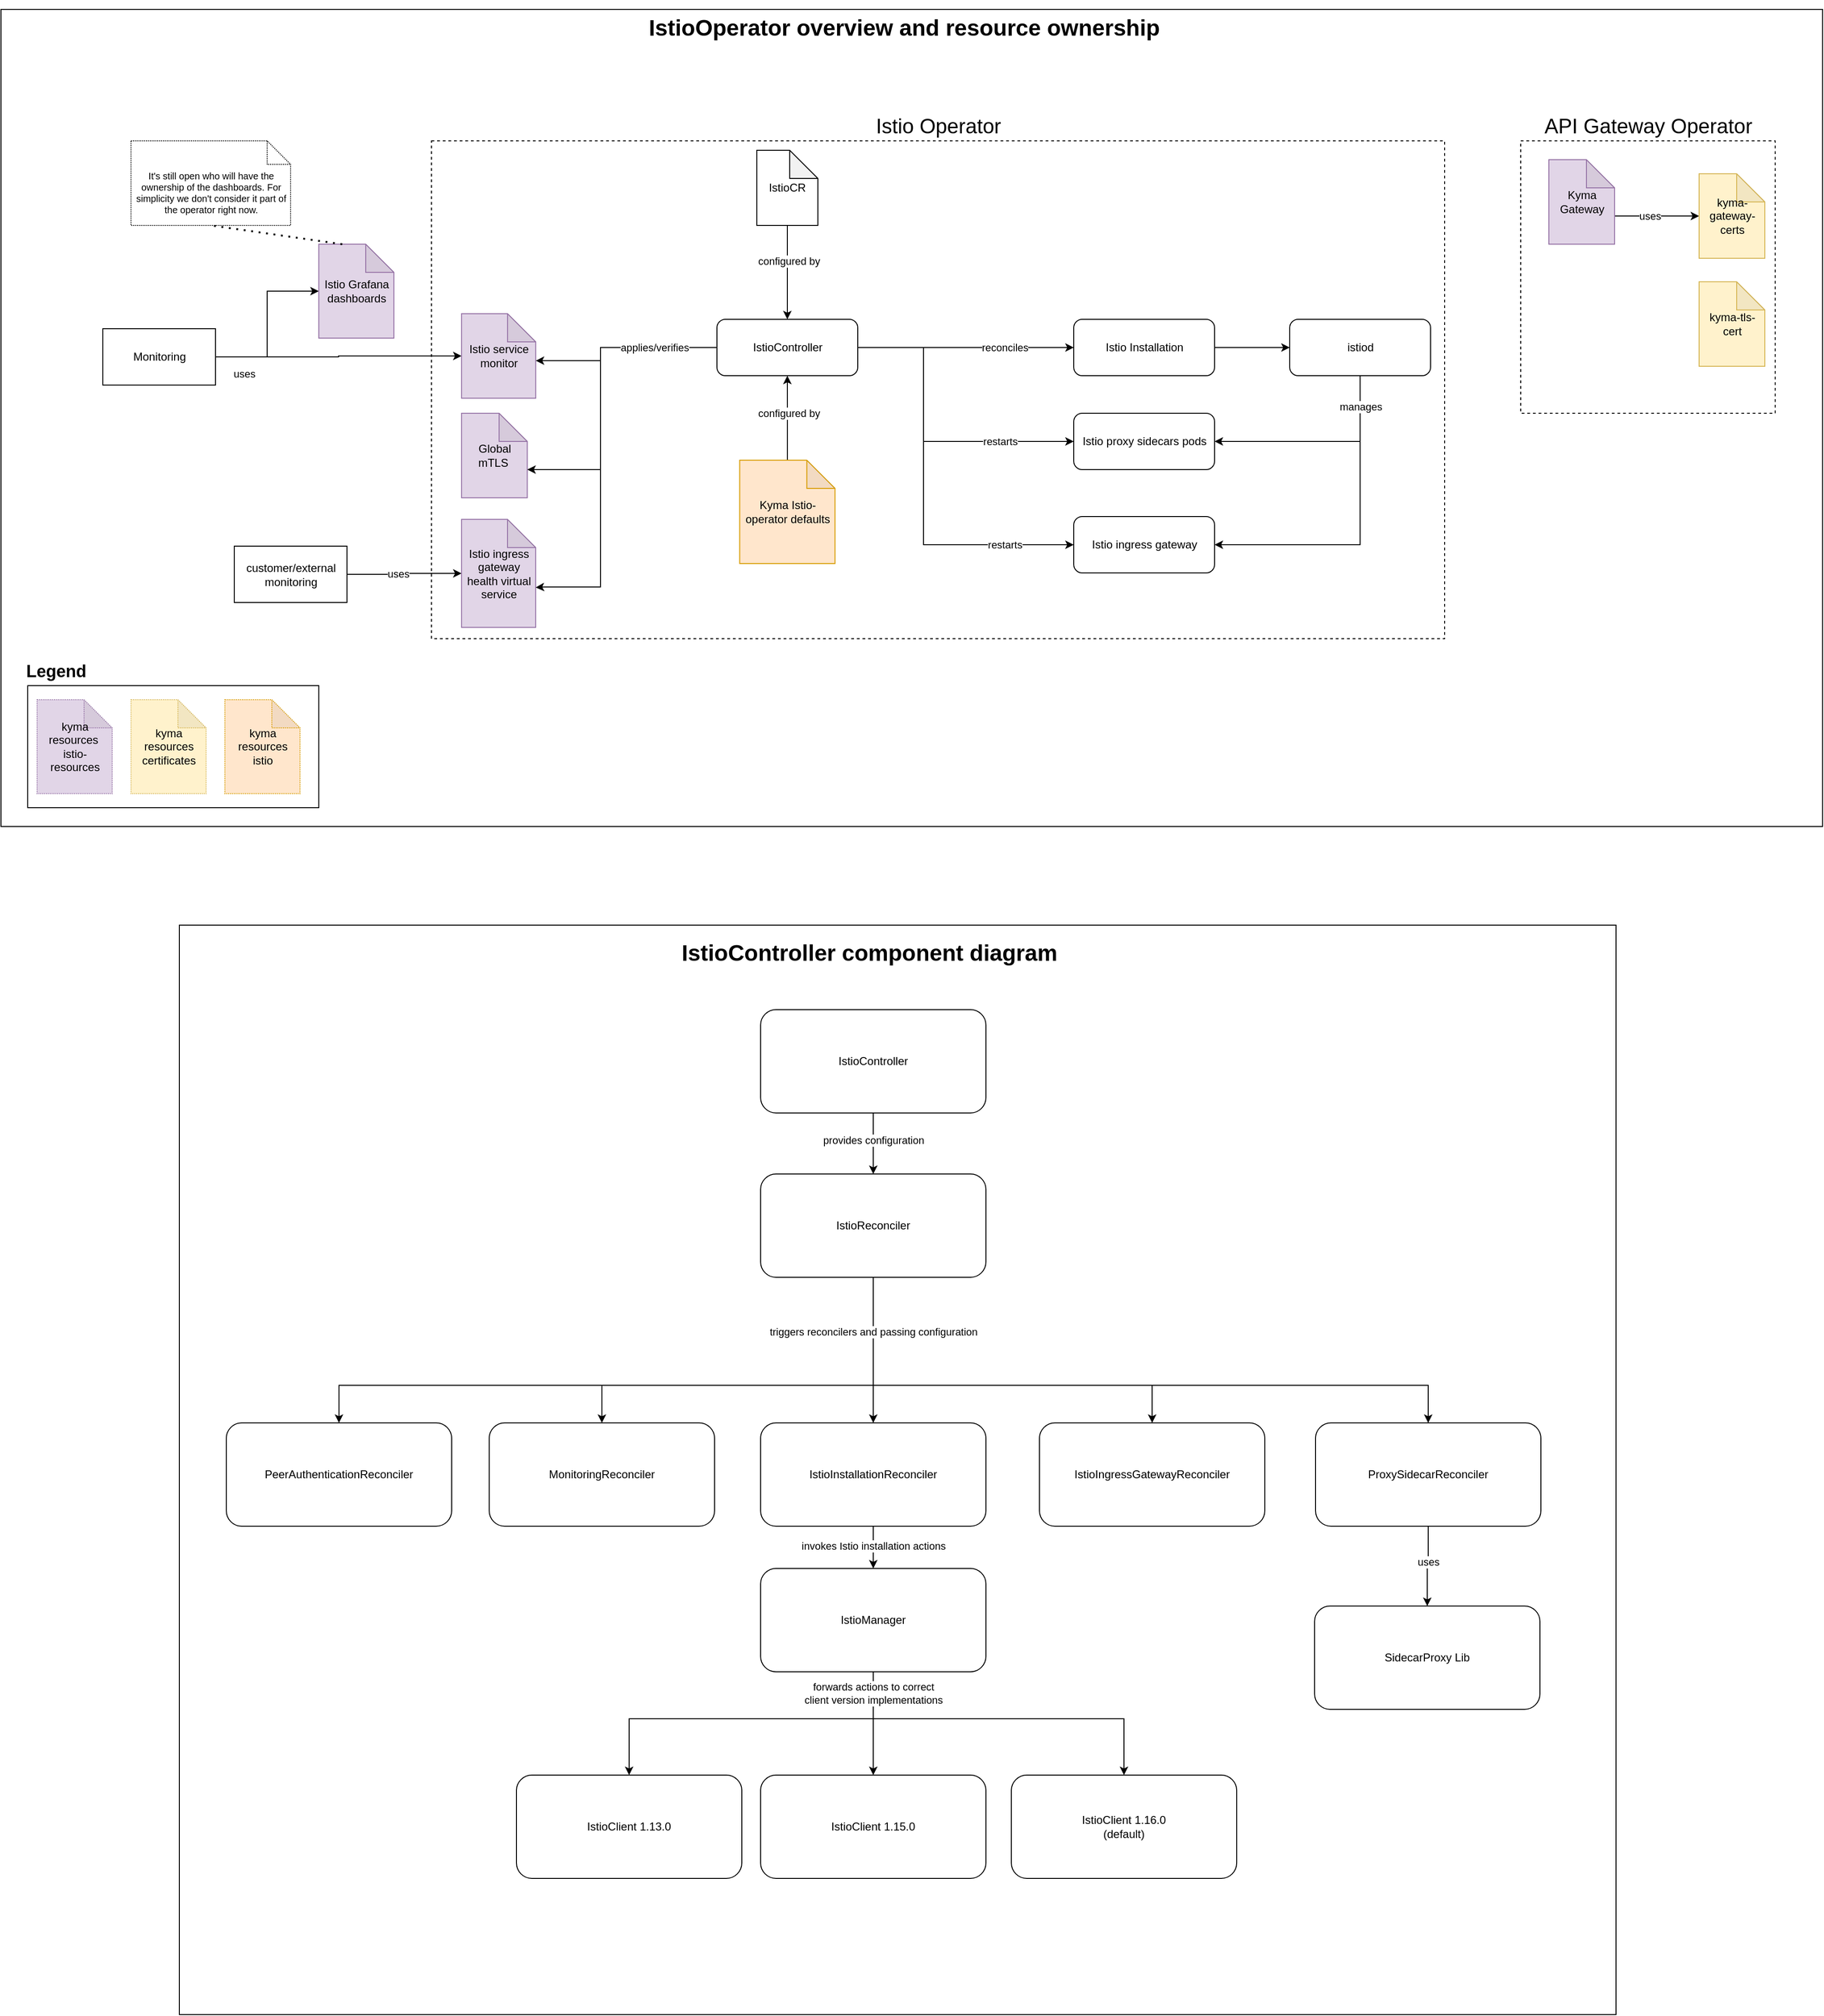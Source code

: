 <mxfile version="20.5.3" type="embed"><diagram id="23iRSUPoRavnBvh4doch" name="Page-1"><mxGraphModel dx="2233" dy="1214" grid="1" gridSize="10" guides="1" tooltips="1" connect="1" arrows="1" fold="1" page="1" pageScale="1" pageWidth="827" pageHeight="1169" math="0" shadow="0"><root><mxCell id="0"/><mxCell id="1" parent="0"/><mxCell id="175" value="" style="rounded=0;whiteSpace=wrap;html=1;fillColor=none;" vertex="1" parent="1"><mxGeometry x="270" y="80" width="1940" height="870" as="geometry"/></mxCell><mxCell id="174" value="" style="rounded=0;whiteSpace=wrap;html=1;fillColor=none;" vertex="1" parent="1"><mxGeometry x="460" y="1055" width="1530" height="1160" as="geometry"/></mxCell><mxCell id="156" style="edgeStyle=orthogonalEdgeStyle;rounded=0;orthogonalLoop=1;jettySize=auto;html=1;entryX=0;entryY=0.5;entryDx=0;entryDy=0;entryPerimeter=0;" edge="1" parent="1" source="32" target="28"><mxGeometry relative="1" as="geometry"/></mxCell><mxCell id="118" value="API Gateway Operator" style="rounded=0;whiteSpace=wrap;html=1;fillColor=none;labelPosition=center;verticalLabelPosition=top;align=center;verticalAlign=bottom;dashed=1;fontSize=22;" parent="1" vertex="1"><mxGeometry x="1888.5" y="220" width="271" height="290" as="geometry"/></mxCell><mxCell id="38" value="Istio Operator" style="rounded=0;whiteSpace=wrap;html=1;fillColor=none;labelPosition=center;verticalLabelPosition=top;align=center;verticalAlign=bottom;fontSize=22;dashed=1;" parent="1" vertex="1"><mxGeometry x="728.5" y="220" width="1079" height="530" as="geometry"/></mxCell><mxCell id="33" style="edgeStyle=orthogonalEdgeStyle;rounded=0;orthogonalLoop=1;jettySize=auto;html=1;entryX=1;entryY=0.5;entryDx=0;entryDy=0;startArrow=classic;startFill=1;endArrow=none;endFill=0;" parent="1" source="26" target="32" edge="1"><mxGeometry relative="1" as="geometry"/></mxCell><mxCell id="37" value="uses" style="edgeLabel;html=1;align=center;verticalAlign=middle;resizable=0;points=[];" parent="33" vertex="1" connectable="0"><mxGeometry x="0.219" y="1" relative="1" as="geometry"><mxPoint x="-26" y="33" as="offset"/></mxGeometry></mxCell><mxCell id="27" value="Global mTLS&amp;nbsp;" style="shape=note;whiteSpace=wrap;html=1;backgroundOutline=1;darkOpacity=0.05;fillColor=#e1d5e7;strokeColor=#9673a6;" parent="1" vertex="1"><mxGeometry x="760.55" y="510" width="70" height="90" as="geometry"/></mxCell><mxCell id="28" value="Istio service monitor" style="shape=note;whiteSpace=wrap;html=1;backgroundOutline=1;darkOpacity=0.05;fillColor=#e1d5e7;strokeColor=#9673a6;" parent="1" vertex="1"><mxGeometry x="760.55" y="404" width="79" height="90" as="geometry"/></mxCell><mxCell id="43" style="edgeStyle=orthogonalEdgeStyle;rounded=0;orthogonalLoop=1;jettySize=auto;html=1;entryX=1;entryY=0.5;entryDx=0;entryDy=0;fontSize=22;startArrow=classic;startFill=1;endArrow=none;endFill=0;" parent="1" source="29" target="42" edge="1"><mxGeometry relative="1" as="geometry"/></mxCell><mxCell id="44" value="uses" style="edgeLabel;html=1;align=center;verticalAlign=middle;resizable=0;points=[];fontSize=11;" parent="43" vertex="1" connectable="0"><mxGeometry x="0.112" y="-1" relative="1" as="geometry"><mxPoint as="offset"/></mxGeometry></mxCell><mxCell id="29" value="Istio ingress gateway health virtual service" style="shape=note;whiteSpace=wrap;html=1;backgroundOutline=1;darkOpacity=0.05;fillColor=#e1d5e7;strokeColor=#9673a6;" parent="1" vertex="1"><mxGeometry x="760.55" y="623" width="78.95" height="115" as="geometry"/></mxCell><mxCell id="32" value="Monitoring" style="whiteSpace=wrap;html=1;" parent="1" vertex="1"><mxGeometry x="378.5" y="420" width="120" height="60" as="geometry"/></mxCell><mxCell id="61" style="edgeStyle=orthogonalEdgeStyle;rounded=0;orthogonalLoop=1;jettySize=auto;html=1;entryX=0;entryY=0;entryDx=70;entryDy=60;entryPerimeter=0;" parent="1" target="27" edge="1"><mxGeometry relative="1" as="geometry"><mxPoint x="1029.5" y="440.0" as="sourcePoint"/><mxPoint x="888.5" y="730" as="targetPoint"/><Array as="points"><mxPoint x="908.5" y="440"/><mxPoint x="908.5" y="570"/></Array></mxGeometry></mxCell><mxCell id="62" style="edgeStyle=orthogonalEdgeStyle;rounded=0;orthogonalLoop=1;jettySize=auto;html=1;entryX=0;entryY=0;entryDx=78.95;entryDy=72.5;entryPerimeter=0;" parent="1" target="29" edge="1"><mxGeometry relative="1" as="geometry"><mxPoint x="1035.5" y="440" as="sourcePoint"/><mxPoint x="878.5" y="690" as="targetPoint"/><Array as="points"><mxPoint x="908.5" y="440"/><mxPoint x="908.5" y="695"/><mxPoint x="848.5" y="695"/></Array></mxGeometry></mxCell><mxCell id="2" value="IstioController" style="rounded=1;whiteSpace=wrap;html=1;" parent="1" vertex="1"><mxGeometry x="1032.5" y="410" width="150" height="60" as="geometry"/></mxCell><mxCell id="4" style="edgeStyle=orthogonalEdgeStyle;rounded=0;orthogonalLoop=1;jettySize=auto;html=1;entryX=0.5;entryY=0;entryDx=0;entryDy=0;" parent="1" source="3" target="2" edge="1"><mxGeometry relative="1" as="geometry"/></mxCell><mxCell id="5" value="configured by" style="edgeLabel;html=1;align=center;verticalAlign=middle;resizable=0;points=[];" parent="4" vertex="1" connectable="0"><mxGeometry x="-0.243" y="1" relative="1" as="geometry"><mxPoint as="offset"/></mxGeometry></mxCell><mxCell id="3" value="IstioCR" style="shape=note;whiteSpace=wrap;html=1;backgroundOutline=1;darkOpacity=0.05;" parent="1" vertex="1"><mxGeometry x="1075" y="230" width="65" height="80" as="geometry"/></mxCell><mxCell id="6" value="Istio Installation" style="rounded=1;whiteSpace=wrap;html=1;" parent="1" vertex="1"><mxGeometry x="1412.5" y="410" width="150" height="60" as="geometry"/></mxCell><mxCell id="7" style="edgeStyle=orthogonalEdgeStyle;rounded=0;orthogonalLoop=1;jettySize=auto;html=1;entryX=0;entryY=0.5;entryDx=0;entryDy=0;" parent="1" source="2" target="6" edge="1"><mxGeometry relative="1" as="geometry"/></mxCell><mxCell id="9" value="reconciles" style="edgeLabel;html=1;align=center;verticalAlign=middle;resizable=0;points=[];" parent="7" vertex="1" connectable="0"><mxGeometry x="-0.061" y="3" relative="1" as="geometry"><mxPoint x="48" y="3" as="offset"/></mxGeometry></mxCell><mxCell id="10" value="Istio proxy sidecars pods" style="rounded=1;whiteSpace=wrap;html=1;" parent="1" vertex="1"><mxGeometry x="1412.5" y="510" width="150" height="60" as="geometry"/></mxCell><mxCell id="11" style="edgeStyle=orthogonalEdgeStyle;rounded=0;orthogonalLoop=1;jettySize=auto;html=1;entryX=0;entryY=0.5;entryDx=0;entryDy=0;" parent="1" source="2" target="10" edge="1"><mxGeometry relative="1" as="geometry"><Array as="points"><mxPoint x="1252.5" y="440"/><mxPoint x="1252.5" y="540"/></Array></mxGeometry></mxCell><mxCell id="16" value="restarts" style="edgeLabel;html=1;align=center;verticalAlign=middle;resizable=0;points=[];" parent="11" vertex="1" connectable="0"><mxGeometry x="0.521" relative="1" as="geometry"><mxPoint as="offset"/></mxGeometry></mxCell><mxCell id="12" value="Istio ingress gateway" style="rounded=1;whiteSpace=wrap;html=1;" parent="1" vertex="1"><mxGeometry x="1412.5" y="620" width="150" height="60" as="geometry"/></mxCell><mxCell id="13" value="restarts" style="edgeStyle=orthogonalEdgeStyle;rounded=0;orthogonalLoop=1;jettySize=auto;html=1;entryX=0;entryY=0.5;entryDx=0;entryDy=0;" parent="1" source="2" target="12" edge="1"><mxGeometry x="0.664" relative="1" as="geometry"><Array as="points"><mxPoint x="1252.5" y="440"/><mxPoint x="1252.5" y="650"/></Array><mxPoint as="offset"/></mxGeometry></mxCell><mxCell id="20" style="edgeStyle=orthogonalEdgeStyle;rounded=0;orthogonalLoop=1;jettySize=auto;html=1;entryX=1;entryY=0.5;entryDx=0;entryDy=0;" parent="1" source="18" target="10" edge="1"><mxGeometry relative="1" as="geometry"><Array as="points"><mxPoint x="1717.5" y="540"/></Array></mxGeometry></mxCell><mxCell id="21" style="edgeStyle=orthogonalEdgeStyle;rounded=0;orthogonalLoop=1;jettySize=auto;html=1;entryX=1;entryY=0.5;entryDx=0;entryDy=0;" parent="1" source="18" target="12" edge="1"><mxGeometry relative="1" as="geometry"><Array as="points"><mxPoint x="1717.5" y="650"/></Array></mxGeometry></mxCell><mxCell id="22" value="manages" style="edgeLabel;html=1;align=center;verticalAlign=middle;resizable=0;points=[];" parent="21" vertex="1" connectable="0"><mxGeometry x="-0.802" relative="1" as="geometry"><mxPoint as="offset"/></mxGeometry></mxCell><mxCell id="18" value="istiod" style="rounded=1;whiteSpace=wrap;html=1;" parent="1" vertex="1"><mxGeometry x="1642.5" y="410" width="150" height="60" as="geometry"/></mxCell><mxCell id="19" value="" style="edgeStyle=orthogonalEdgeStyle;rounded=0;orthogonalLoop=1;jettySize=auto;html=1;" parent="1" source="6" target="18" edge="1"><mxGeometry relative="1" as="geometry"/></mxCell><mxCell id="26" value="Istio Grafana dashboards" style="shape=note;whiteSpace=wrap;html=1;backgroundOutline=1;darkOpacity=0.05;fillColor=#e1d5e7;strokeColor=#9673a6;" parent="1" vertex="1"><mxGeometry x="608.5" y="330" width="80" height="100" as="geometry"/></mxCell><mxCell id="42" value="customer/external monitoring" style="whiteSpace=wrap;html=1;" parent="1" vertex="1"><mxGeometry x="518.5" y="651.5" width="120" height="60" as="geometry"/></mxCell><mxCell id="146" style="edgeStyle=orthogonalEdgeStyle;rounded=0;orthogonalLoop=1;jettySize=auto;html=1;entryX=0;entryY=0;entryDx=70;entryDy=60;entryPerimeter=0;fontSize=22;startArrow=classic;startFill=1;endArrow=none;endFill=0;" parent="1" source="46" target="145" edge="1"><mxGeometry relative="1" as="geometry"/></mxCell><mxCell id="147" value="uses" style="edgeLabel;html=1;align=center;verticalAlign=middle;resizable=0;points=[];fontSize=11;" parent="146" vertex="1" connectable="0"><mxGeometry x="0.165" relative="1" as="geometry"><mxPoint as="offset"/></mxGeometry></mxCell><mxCell id="46" value="kyma-gateway-certs" style="shape=note;whiteSpace=wrap;html=1;backgroundOutline=1;darkOpacity=0.05;fillColor=#fff2cc;strokeColor=#d6b656;" parent="1" vertex="1"><mxGeometry x="2078.5" y="255" width="70" height="90" as="geometry"/></mxCell><mxCell id="47" value="kyma-tls-cert" style="shape=note;whiteSpace=wrap;html=1;backgroundOutline=1;darkOpacity=0.05;fillColor=#fff2cc;strokeColor=#d6b656;" parent="1" vertex="1"><mxGeometry x="2078.5" y="370" width="70" height="90" as="geometry"/></mxCell><mxCell id="58" style="edgeStyle=orthogonalEdgeStyle;rounded=0;orthogonalLoop=1;jettySize=auto;html=1;entryX=1;entryY=0.556;entryDx=0;entryDy=0;entryPerimeter=0;" parent="1" source="2" target="28" edge="1"><mxGeometry relative="1" as="geometry"><Array as="points"><mxPoint x="908.5" y="440"/><mxPoint x="908.5" y="454"/></Array></mxGeometry></mxCell><mxCell id="60" value="applies/verifies" style="edgeLabel;html=1;align=center;verticalAlign=middle;resizable=0;points=[];" parent="58" vertex="1" connectable="0"><mxGeometry x="-0.626" y="-2" relative="1" as="geometry"><mxPoint x="-28" y="2" as="offset"/></mxGeometry></mxCell><mxCell id="65" style="edgeStyle=orthogonalEdgeStyle;rounded=0;orthogonalLoop=1;jettySize=auto;html=1;entryX=0.5;entryY=1;entryDx=0;entryDy=0;" parent="1" source="63" target="2" edge="1"><mxGeometry relative="1" as="geometry"/></mxCell><mxCell id="66" value="configured by" style="edgeLabel;html=1;align=center;verticalAlign=middle;resizable=0;points=[];" parent="65" vertex="1" connectable="0"><mxGeometry x="0.119" y="-1" relative="1" as="geometry"><mxPoint as="offset"/></mxGeometry></mxCell><mxCell id="63" value="Kyma Istio-operator defaults" style="shape=note;whiteSpace=wrap;html=1;backgroundOutline=1;darkOpacity=0.05;fillColor=#ffe6cc;strokeColor=#d79b00;" parent="1" vertex="1"><mxGeometry x="1056.75" y="560" width="101.5" height="110" as="geometry"/></mxCell><mxCell id="93" value="IstioController" style="rounded=1;whiteSpace=wrap;html=1;" parent="1" vertex="1"><mxGeometry x="1079" y="1145" width="240" height="110" as="geometry"/></mxCell><mxCell id="166" style="edgeStyle=orthogonalEdgeStyle;rounded=0;orthogonalLoop=1;jettySize=auto;html=1;" edge="1" parent="1" source="94" target="148"><mxGeometry relative="1" as="geometry"/></mxCell><mxCell id="167" value="invokes Istio installation actions" style="edgeLabel;html=1;align=center;verticalAlign=middle;resizable=0;points=[];" vertex="1" connectable="0" parent="166"><mxGeometry x="-0.068" relative="1" as="geometry"><mxPoint as="offset"/></mxGeometry></mxCell><mxCell id="94" value="IstioInstallationReconciler" style="rounded=1;whiteSpace=wrap;html=1;" parent="1" vertex="1"><mxGeometry x="1079" y="1585" width="240" height="110" as="geometry"/></mxCell><mxCell id="98" style="edgeStyle=orthogonalEdgeStyle;rounded=0;orthogonalLoop=1;jettySize=auto;html=1;entryX=0.5;entryY=1;entryDx=0;entryDy=0;startArrow=classic;startFill=1;endArrow=none;endFill=0;" parent="1" source="95" target="93" edge="1"><mxGeometry relative="1" as="geometry"/></mxCell><mxCell id="99" value="provides configuration" style="edgeLabel;html=1;align=center;verticalAlign=middle;resizable=0;points=[];" parent="98" vertex="1" connectable="0"><mxGeometry x="0.103" relative="1" as="geometry"><mxPoint as="offset"/></mxGeometry></mxCell><mxCell id="169" style="edgeStyle=orthogonalEdgeStyle;rounded=0;orthogonalLoop=1;jettySize=auto;html=1;entryX=0.5;entryY=0;entryDx=0;entryDy=0;" edge="1" parent="1" source="95" target="160"><mxGeometry relative="1" as="geometry"><Array as="points"><mxPoint x="1199" y="1545"/><mxPoint x="910" y="1545"/></Array></mxGeometry></mxCell><mxCell id="170" style="edgeStyle=orthogonalEdgeStyle;rounded=0;orthogonalLoop=1;jettySize=auto;html=1;entryX=0.5;entryY=0;entryDx=0;entryDy=0;" edge="1" parent="1" source="95" target="94"><mxGeometry relative="1" as="geometry"/></mxCell><mxCell id="172" style="edgeStyle=orthogonalEdgeStyle;rounded=0;orthogonalLoop=1;jettySize=auto;html=1;" edge="1" parent="1" source="95" target="171"><mxGeometry relative="1" as="geometry"><Array as="points"><mxPoint x="1199" y="1545"/><mxPoint x="630" y="1545"/></Array></mxGeometry></mxCell><mxCell id="95" value="IstioReconciler" style="rounded=1;whiteSpace=wrap;html=1;" parent="1" vertex="1"><mxGeometry x="1079" y="1320" width="240" height="110" as="geometry"/></mxCell><mxCell id="105" style="edgeStyle=orthogonalEdgeStyle;rounded=0;orthogonalLoop=1;jettySize=auto;html=1;entryX=0.5;entryY=1;entryDx=0;entryDy=0;startArrow=classic;startFill=1;endArrow=none;endFill=0;" parent="1" source="102" target="103" edge="1"><mxGeometry relative="1" as="geometry"/></mxCell><mxCell id="106" value="uses" style="edgeLabel;html=1;align=center;verticalAlign=middle;resizable=0;points=[];" parent="105" vertex="1" connectable="0"><mxGeometry x="0.117" relative="1" as="geometry"><mxPoint as="offset"/></mxGeometry></mxCell><mxCell id="102" value="SidecarProxy Lib" style="rounded=1;whiteSpace=wrap;html=1;" parent="1" vertex="1"><mxGeometry x="1669" y="1780" width="240" height="110" as="geometry"/></mxCell><mxCell id="110" style="edgeStyle=orthogonalEdgeStyle;rounded=0;orthogonalLoop=1;jettySize=auto;html=1;entryX=0.5;entryY=1;entryDx=0;entryDy=0;startArrow=classic;startFill=1;endArrow=none;endFill=0;" parent="1" source="103" target="95" edge="1"><mxGeometry relative="1" as="geometry"><Array as="points"><mxPoint x="1790" y="1545"/><mxPoint x="1199" y="1545"/></Array></mxGeometry></mxCell><mxCell id="103" value="ProxySidecarReconciler" style="rounded=1;whiteSpace=wrap;html=1;" parent="1" vertex="1"><mxGeometry x="1670" y="1585" width="240" height="110" as="geometry"/></mxCell><mxCell id="111" style="edgeStyle=orthogonalEdgeStyle;rounded=0;orthogonalLoop=1;jettySize=auto;html=1;entryX=0.5;entryY=1;entryDx=0;entryDy=0;startArrow=classic;startFill=1;endArrow=none;endFill=0;" parent="1" source="107" target="95" edge="1"><mxGeometry relative="1" as="geometry"><Array as="points"><mxPoint x="1496" y="1545"/><mxPoint x="1199" y="1545"/></Array></mxGeometry></mxCell><mxCell id="115" value="triggers reconcilers and passing configuration" style="edgeLabel;html=1;align=center;verticalAlign=middle;resizable=0;points=[];" parent="111" vertex="1" connectable="0"><mxGeometry x="0.61" y="-1" relative="1" as="geometry"><mxPoint x="-1" y="-30" as="offset"/></mxGeometry></mxCell><mxCell id="107" value="IstioIngressGatewayReconciler" style="rounded=1;whiteSpace=wrap;html=1;" parent="1" vertex="1"><mxGeometry x="1376" y="1585" width="240" height="110" as="geometry"/></mxCell><mxCell id="119" value="kyma resources&amp;nbsp; istio-resources" style="shape=note;whiteSpace=wrap;html=1;backgroundOutline=1;darkOpacity=0.05;dashed=1;dashPattern=1 1;fillColor=#e1d5e7;strokeColor=#9673a6;" parent="1" vertex="1"><mxGeometry x="308.5" y="815" width="80" height="100" as="geometry"/></mxCell><mxCell id="120" value="Legend" style="text;html=1;strokeColor=none;fillColor=none;align=center;verticalAlign=middle;whiteSpace=wrap;rounded=0;dashed=1;dashPattern=1 1;fontSize=18;fontStyle=1" parent="1" vertex="1"><mxGeometry x="298.5" y="770" width="60" height="30" as="geometry"/></mxCell><mxCell id="140" value="&lt;span style=&quot;background-color: rgb(255, 255, 255); font-size: 10px;&quot;&gt;It's still open who will have the ownership of the dashboards. For simplicity we don't consider it part of the operator right now.&lt;/span&gt;" style="shape=note2;boundedLbl=1;whiteSpace=wrap;html=1;size=25;verticalAlign=top;align=center;dashed=1;dashPattern=1 1;fontSize=10;fillColor=none;" parent="1" vertex="1"><mxGeometry x="408.5" y="220" width="170" height="90" as="geometry"/></mxCell><mxCell id="141" value="" style="endArrow=none;dashed=1;html=1;dashPattern=1 3;strokeWidth=2;rounded=0;fontSize=10;entryX=0.5;entryY=1;entryDx=0;entryDy=0;entryPerimeter=0;exitX=0;exitY=0;exitDx=25;exitDy=0;exitPerimeter=0;" parent="1" source="26" target="140" edge="1"><mxGeometry width="50" height="50" relative="1" as="geometry"><mxPoint x="358.5" y="345" as="sourcePoint"/><mxPoint x="408.5" y="295" as="targetPoint"/></mxGeometry></mxCell><mxCell id="142" value="kyma resources certificates" style="shape=note;whiteSpace=wrap;html=1;backgroundOutline=1;darkOpacity=0.05;dashed=1;dashPattern=1 1;fillColor=#fff2cc;strokeColor=#d6b656;" parent="1" vertex="1"><mxGeometry x="408.5" y="815" width="80" height="100" as="geometry"/></mxCell><mxCell id="145" value="Kyma Gateway" style="shape=note;whiteSpace=wrap;html=1;backgroundOutline=1;darkOpacity=0.05;fillColor=#e1d5e7;strokeColor=#9673a6;" parent="1" vertex="1"><mxGeometry x="1918.5" y="240" width="70" height="90" as="geometry"/></mxCell><mxCell id="163" style="edgeStyle=orthogonalEdgeStyle;rounded=0;orthogonalLoop=1;jettySize=auto;html=1;" edge="1" parent="1" source="148" target="150"><mxGeometry relative="1" as="geometry"><Array as="points"><mxPoint x="1199" y="1900"/><mxPoint x="1466" y="1900"/></Array></mxGeometry></mxCell><mxCell id="164" style="edgeStyle=orthogonalEdgeStyle;rounded=0;orthogonalLoop=1;jettySize=auto;html=1;entryX=0.5;entryY=0;entryDx=0;entryDy=0;" edge="1" parent="1" source="148" target="153"><mxGeometry relative="1" as="geometry"/></mxCell><mxCell id="165" style="edgeStyle=orthogonalEdgeStyle;rounded=0;orthogonalLoop=1;jettySize=auto;html=1;" edge="1" parent="1" source="148" target="152"><mxGeometry relative="1" as="geometry"><Array as="points"><mxPoint x="1199" y="1900"/><mxPoint x="939" y="1900"/></Array></mxGeometry></mxCell><mxCell id="168" value="forwards actions to correct &lt;br&gt;client version implementations" style="edgeLabel;html=1;align=center;verticalAlign=middle;resizable=0;points=[];" vertex="1" connectable="0" parent="165"><mxGeometry x="-0.879" relative="1" as="geometry"><mxPoint as="offset"/></mxGeometry></mxCell><mxCell id="148" value="IstioManager" style="rounded=1;whiteSpace=wrap;html=1;" parent="1" vertex="1"><mxGeometry x="1079" y="1740" width="240" height="110" as="geometry"/></mxCell><mxCell id="150" value="IstioClient 1.16.0&lt;br&gt;(default)" style="rounded=1;whiteSpace=wrap;html=1;" parent="1" vertex="1"><mxGeometry x="1346.05" y="1960" width="240" height="110" as="geometry"/></mxCell><mxCell id="152" value="IstioClient 1.13.0" style="rounded=1;whiteSpace=wrap;html=1;" parent="1" vertex="1"><mxGeometry x="819" y="1960" width="240" height="110" as="geometry"/></mxCell><mxCell id="153" value="IstioClient 1.15.0" style="rounded=1;whiteSpace=wrap;html=1;" parent="1" vertex="1"><mxGeometry x="1079" y="1960" width="240" height="110" as="geometry"/></mxCell><mxCell id="159" value="" style="rounded=0;whiteSpace=wrap;html=1;fillColor=none;" vertex="1" parent="1"><mxGeometry x="298.5" y="800" width="310" height="130" as="geometry"/></mxCell><mxCell id="157" value="kyma resources&lt;br&gt;istio" style="shape=note;whiteSpace=wrap;html=1;backgroundOutline=1;darkOpacity=0.05;dashed=1;dashPattern=1 1;fillColor=#ffe6cc;strokeColor=#d79b00;" vertex="1" parent="1"><mxGeometry x="508.5" y="815" width="80" height="100" as="geometry"/></mxCell><mxCell id="160" value="MonitoringReconciler" style="rounded=1;whiteSpace=wrap;html=1;" vertex="1" parent="1"><mxGeometry x="790" y="1585" width="240" height="110" as="geometry"/></mxCell><mxCell id="171" value="PeerAuthenticationReconciler" style="rounded=1;whiteSpace=wrap;html=1;" vertex="1" parent="1"><mxGeometry x="510" y="1585" width="240" height="110" as="geometry"/></mxCell><mxCell id="173" value="&lt;h1&gt;IstioController component diagram&lt;/h1&gt;" style="text;html=1;strokeColor=none;fillColor=none;spacing=5;spacingTop=-20;whiteSpace=wrap;overflow=hidden;rounded=0;" vertex="1" parent="1"><mxGeometry x="990" y="1065" width="490" height="50" as="geometry"/></mxCell><mxCell id="176" value="&lt;h1&gt;IstioOperator overview and resource ownership&lt;/h1&gt;" style="text;html=1;strokeColor=none;fillColor=none;spacing=5;spacingTop=-20;whiteSpace=wrap;overflow=hidden;rounded=0;" vertex="1" parent="1"><mxGeometry x="955" y="80" width="560" height="50" as="geometry"/></mxCell></root></mxGraphModel></diagram></mxfile>